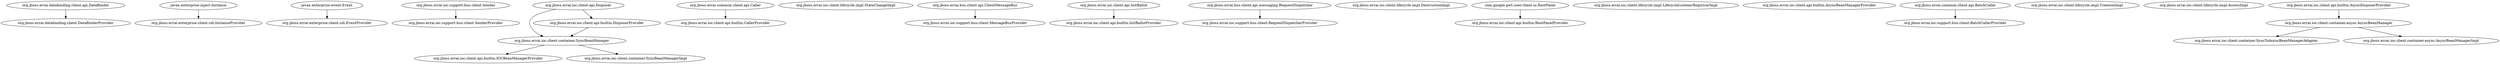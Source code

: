 //
// Generated IOC bean dependency graph in GraphViz DOT format.
//

digraph g {
  "org.jboss.errai.databinding.client.DataBinderProvider"
  "org.jboss.errai.databinding.client.api.DataBinder" -> "org.jboss.errai.databinding.client.DataBinderProvider"
  "org.jboss.errai.enterprise.client.cdi.InstanceProvider"
  "javax.enterprise.inject.Instance" -> "org.jboss.errai.enterprise.client.cdi.InstanceProvider"
  "org.jboss.errai.enterprise.client.cdi.EventProvider"
  "javax.enterprise.event.Event" -> "org.jboss.errai.enterprise.client.cdi.EventProvider"
  "org.jboss.errai.ioc.support.bus.client.SenderProvider"
  "org.jboss.errai.ioc.support.bus.client.Sender" -> "org.jboss.errai.ioc.support.bus.client.SenderProvider"
  "org.jboss.errai.ioc.client.api.builtin.IOCBeanManagerProvider"
  "org.jboss.errai.ioc.client.container.SyncBeanManagerImpl"
  "org.jboss.errai.ioc.client.container.SyncBeanManager" -> "org.jboss.errai.ioc.client.api.builtin.IOCBeanManagerProvider"
  "org.jboss.errai.ioc.client.container.SyncBeanManager" -> "org.jboss.errai.ioc.client.container.SyncBeanManagerImpl"
  "org.jboss.errai.ioc.client.api.builtin.CallerProvider"
  "org.jboss.errai.common.client.api.Caller" -> "org.jboss.errai.ioc.client.api.builtin.CallerProvider"
  "org.jboss.errai.ioc.client.lifecycle.impl.StateChangeImpl"
  "org.jboss.errai.ioc.support.bus.client.MessageBusProvider"
  "org.jboss.errai.bus.client.api.ClientMessageBus" -> "org.jboss.errai.ioc.support.bus.client.MessageBusProvider"
  "org.jboss.errai.ioc.client.api.builtin.InitBallotProvider"
  "org.jboss.errai.ioc.support.bus.client.RequestDispatcherProvider"
  "org.jboss.errai.bus.client.api.messaging.RequestDispatcher" -> "org.jboss.errai.ioc.support.bus.client.RequestDispatcherProvider"
  "org.jboss.errai.ioc.client.lifecycle.impl.DestructionImpl"
  "org.jboss.errai.ioc.client.api.builtin.RootPanelProvider"
  "com.google.gwt.user.client.ui.RootPanel" -> "org.jboss.errai.ioc.client.api.builtin.RootPanelProvider"
  "org.jboss.errai.ioc.client.lifecycle.impl.LifecycleListenerRegistrarImpl"
  "org.jboss.errai.ioc.client.api.InitBallot" -> "org.jboss.errai.ioc.client.api.builtin.InitBallotProvider"
  "org.jboss.errai.ioc.client.api.builtin.AsyncBeanManagerProvider"
  "org.jboss.errai.ioc.client.api.builtin.DisposerProvider" -> "org.jboss.errai.ioc.client.container.SyncBeanManager"
  "org.jboss.errai.ioc.client.api.Disposer" -> "org.jboss.errai.ioc.client.container.SyncBeanManager"
  "org.jboss.errai.ioc.client.api.Disposer" -> "org.jboss.errai.ioc.client.api.builtin.DisposerProvider"
  "org.jboss.errai.ioc.support.bus.client.BatchCallerProvider"
  "org.jboss.errai.common.client.api.BatchCaller" -> "org.jboss.errai.ioc.support.bus.client.BatchCallerProvider"
  "org.jboss.errai.ioc.client.lifecycle.impl.CreationImpl"
  "org.jboss.errai.ioc.client.lifecycle.impl.AccessImpl"
  "org.jboss.errai.ioc.client.container.SyncToAsyncBeanManagerAdapter"
  "org.jboss.errai.ioc.client.container.async.AsyncBeanManagerImpl"
  "org.jboss.errai.ioc.client.container.async.AsyncBeanManager" -> "org.jboss.errai.ioc.client.container.SyncToAsyncBeanManagerAdapter"
  "org.jboss.errai.ioc.client.container.async.AsyncBeanManager" -> "org.jboss.errai.ioc.client.container.async.AsyncBeanManagerImpl"
  "org.jboss.errai.ioc.client.api.builtin.AsyncDisposerProvider" -> "org.jboss.errai.ioc.client.container.async.AsyncBeanManager"
}